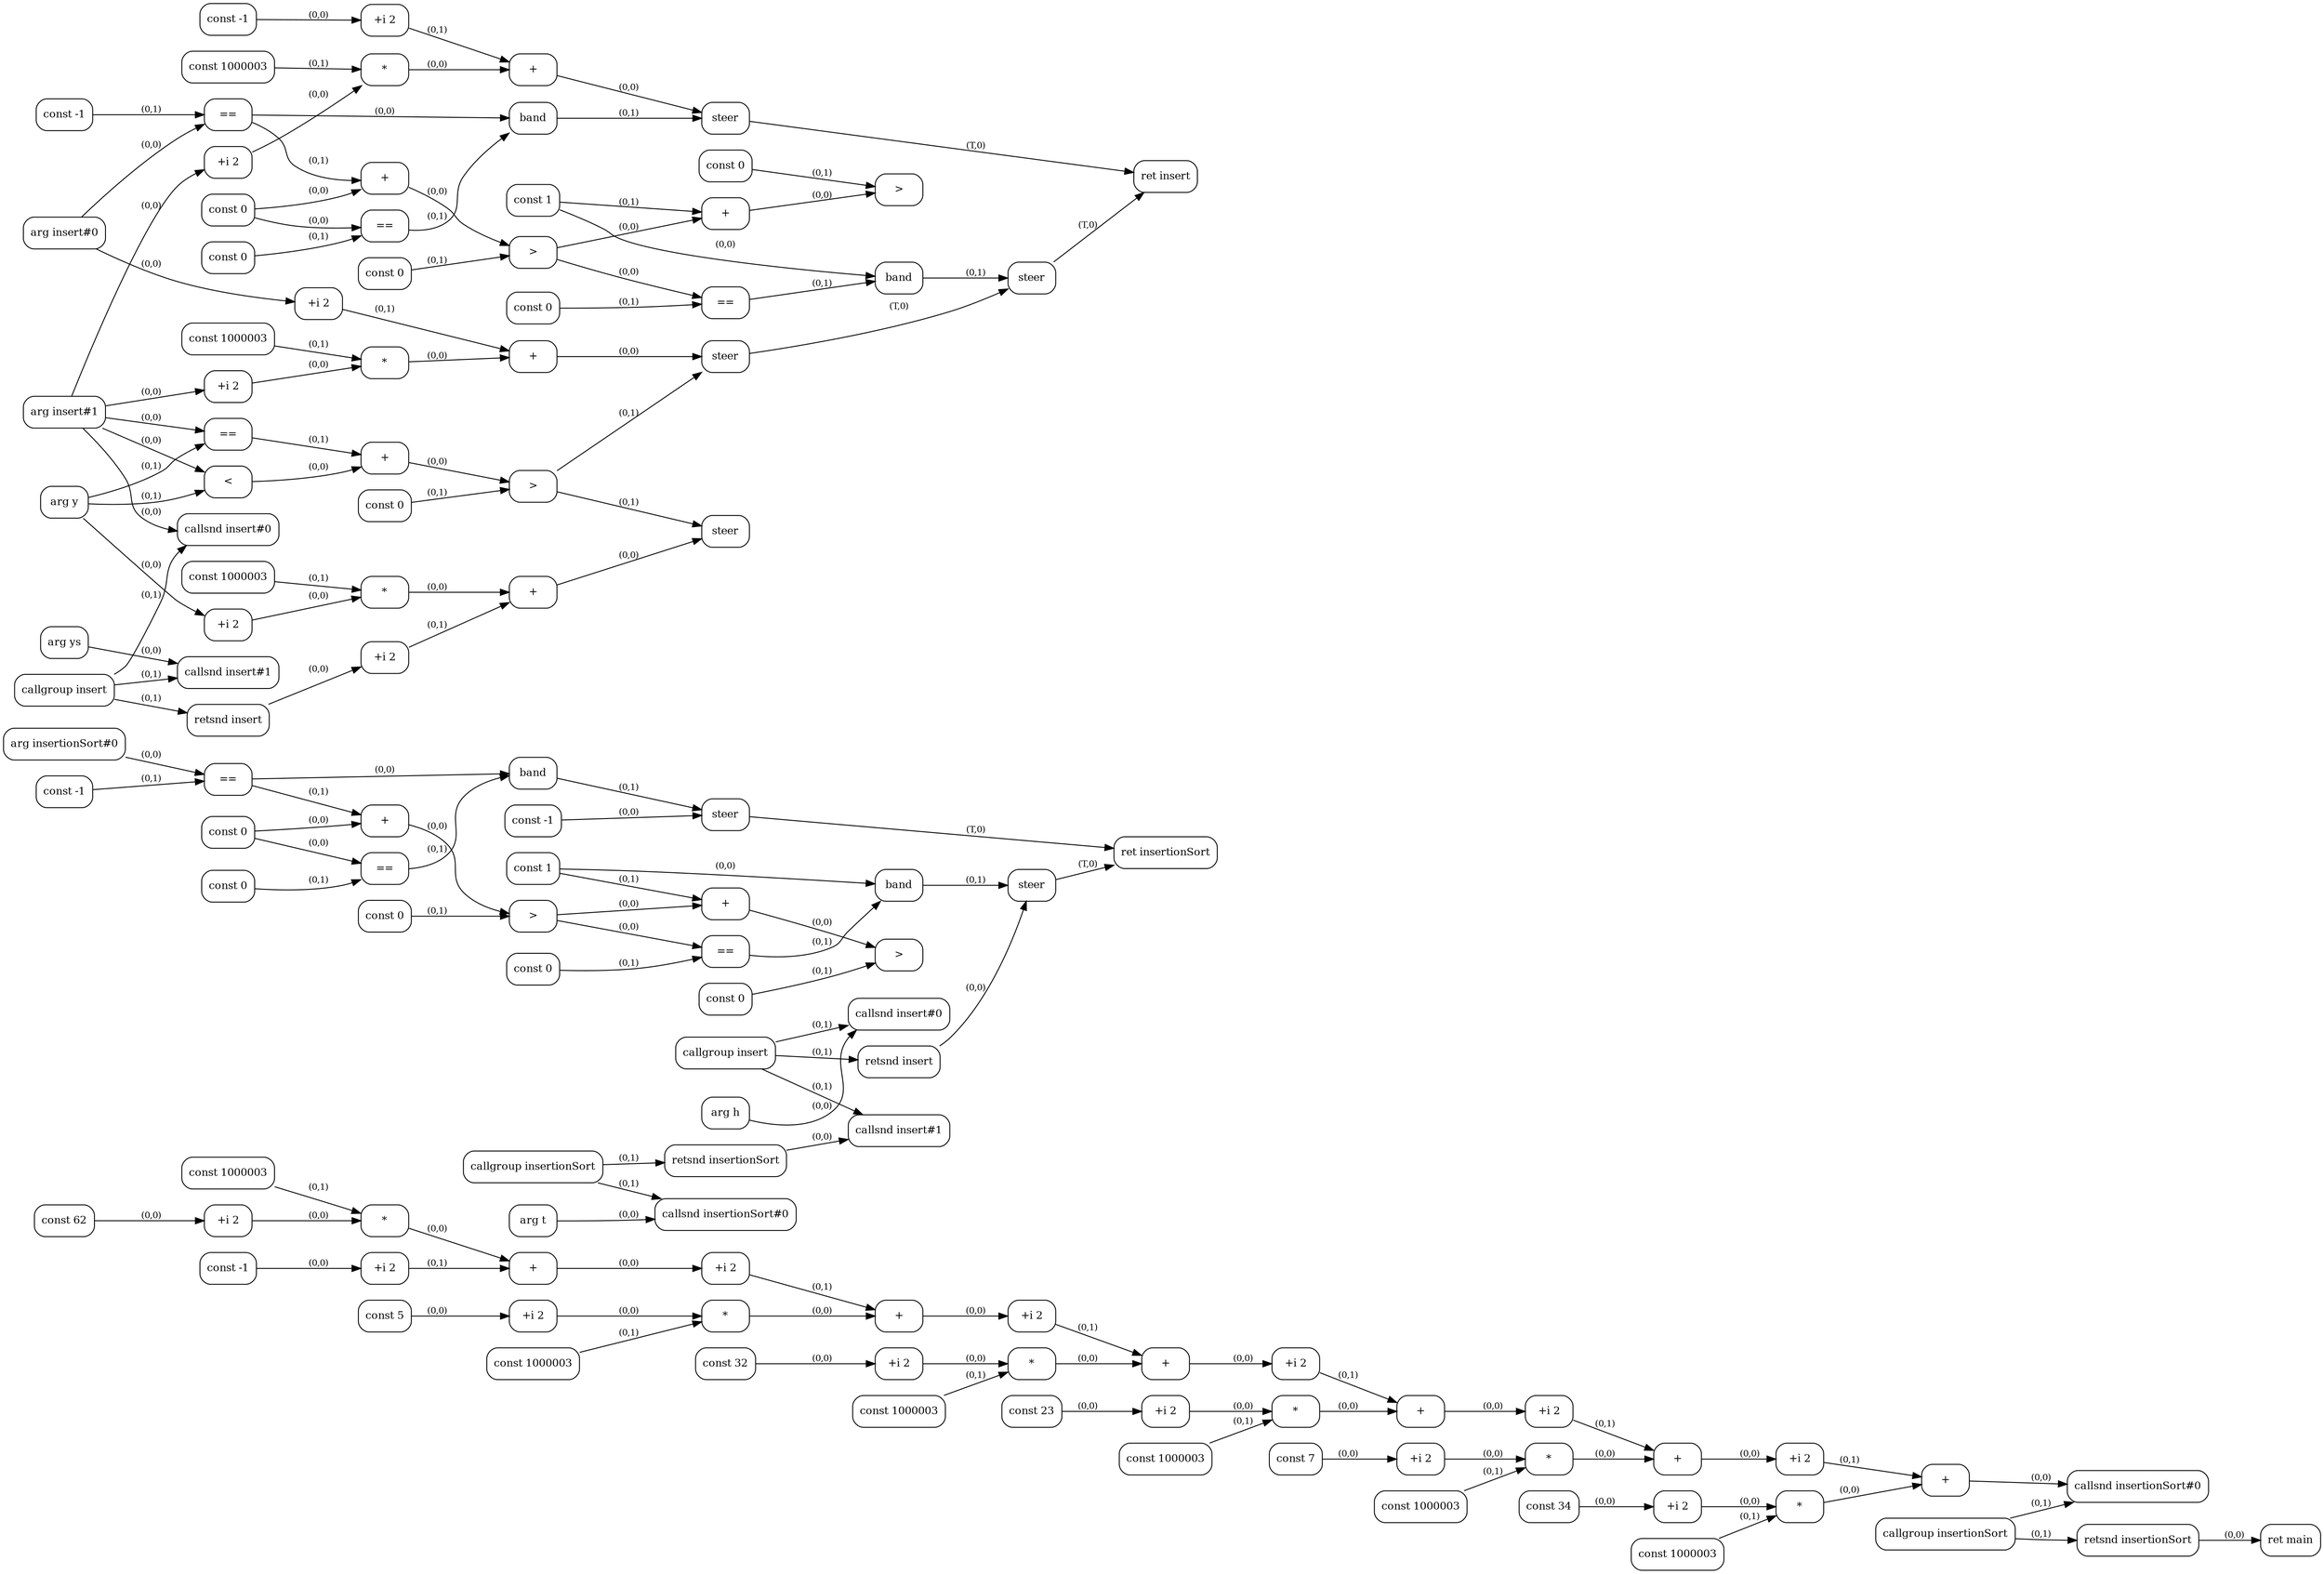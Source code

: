 digraph G {
  rankdir=LR;
  node [shape=box, style=rounded, fontsize=12];
  n0 [label="const -1"];
  n1 [label="const 34"];
  n2 [label="const 7"];
  n3 [label="const 23"];
  n4 [label="const 32"];
  n5 [label="const 5"];
  n6 [label="const 62"];
  n7 [label="+i 2"];
  n8 [label="+i 2"];
  n9 [label="const 1000003"];
  n10 [label="*"];
  n11 [label="+"];
  n12 [label="+i 2"];
  n13 [label="+i 2"];
  n14 [label="const 1000003"];
  n15 [label="*"];
  n16 [label="+"];
  n17 [label="+i 2"];
  n18 [label="+i 2"];
  n19 [label="const 1000003"];
  n20 [label="*"];
  n21 [label="+"];
  n22 [label="+i 2"];
  n23 [label="+i 2"];
  n24 [label="const 1000003"];
  n25 [label="*"];
  n26 [label="+"];
  n27 [label="+i 2"];
  n28 [label="+i 2"];
  n29 [label="const 1000003"];
  n30 [label="*"];
  n31 [label="+"];
  n32 [label="+i 2"];
  n33 [label="+i 2"];
  n34 [label="const 1000003"];
  n35 [label="*"];
  n36 [label="+"];
  n37 [label="arg insertionSort#0"];
  n38 [label="const 0"];
  n39 [label="const -1"];
  n40 [label="=="];
  n41 [label="const 0"];
  n42 [label="=="];
  n43 [label="band"];
  n44 [label="const -1"];
  n45 [label="steer"];
  n46 [label="+"];
  n47 [label="const 0"];
  n48 [label=">"];
  n49 [label="const 1"];
  n50 [label="const 0"];
  n51 [label="=="];
  n52 [label="band"];
  n53 [label="arg h"];
  n54 [label="arg t"];
  n55 [label="callgroup insertionSort"];
  n56 [label="callsnd insertionSort#0"];
  n57 [label="retsnd insertionSort"];
  n58 [label="arg insert#0"];
  n59 [label="arg insert#1"];
  n60 [label="const 0"];
  n61 [label="const -1"];
  n62 [label="=="];
  n63 [label="const 0"];
  n64 [label="=="];
  n65 [label="band"];
  n66 [label="const -1"];
  n67 [label="+i 2"];
  n68 [label="+i 2"];
  n69 [label="const 1000003"];
  n70 [label="*"];
  n71 [label="+"];
  n72 [label="steer"];
  n73 [label="+"];
  n74 [label="const 0"];
  n75 [label=">"];
  n76 [label="const 1"];
  n77 [label="const 0"];
  n78 [label="=="];
  n79 [label="band"];
  n80 [label="arg y"];
  n81 [label="<"];
  n82 [label="=="];
  n83 [label="+"];
  n84 [label="const 0"];
  n85 [label=">"];
  n86 [label="+i 2"];
  n87 [label="+i 2"];
  n88 [label="const 1000003"];
  n89 [label="*"];
  n90 [label="+"];
  n91 [label="arg ys"];
  n92 [label="callgroup insert"];
  n93 [label="callsnd insert#0"];
  n94 [label="callsnd insert#1"];
  n95 [label="retsnd insert"];
  n96 [label="+i 2"];
  n97 [label="+i 2"];
  n98 [label="const 1000003"];
  n99 [label="*"];
  n100 [label="+"];
  n101 [label="steer"];
  n102 [label="steer"];
  n103 [label="steer"];
  n104 [label="+"];
  n105 [label="const 0"];
  n106 [label=">"];
  n107 [label="ret insert"];
  n108 [label="callgroup insert"];
  n109 [label="callsnd insert#0"];
  n110 [label="callsnd insert#1"];
  n111 [label="retsnd insert"];
  n112 [label="steer"];
  n113 [label="+"];
  n114 [label="const 0"];
  n115 [label=">"];
  n116 [label="ret insertionSort"];
  n117 [label="callgroup insertionSort"];
  n118 [label="callsnd insertionSort#0"];
  n119 [label="retsnd insertionSort"];
  n120 [label="ret main"];
  n6 -> n7 [label="(0,0)", fontsize=10];
  n0 -> n8 [label="(0,0)", fontsize=10];
  n7 -> n10 [label="(0,0)", fontsize=10];
  n9 -> n10 [label="(0,1)", fontsize=10];
  n10 -> n11 [label="(0,0)", fontsize=10];
  n8 -> n11 [label="(0,1)", fontsize=10];
  n5 -> n12 [label="(0,0)", fontsize=10];
  n11 -> n13 [label="(0,0)", fontsize=10];
  n12 -> n15 [label="(0,0)", fontsize=10];
  n14 -> n15 [label="(0,1)", fontsize=10];
  n15 -> n16 [label="(0,0)", fontsize=10];
  n13 -> n16 [label="(0,1)", fontsize=10];
  n4 -> n17 [label="(0,0)", fontsize=10];
  n16 -> n18 [label="(0,0)", fontsize=10];
  n17 -> n20 [label="(0,0)", fontsize=10];
  n19 -> n20 [label="(0,1)", fontsize=10];
  n20 -> n21 [label="(0,0)", fontsize=10];
  n18 -> n21 [label="(0,1)", fontsize=10];
  n3 -> n22 [label="(0,0)", fontsize=10];
  n21 -> n23 [label="(0,0)", fontsize=10];
  n22 -> n25 [label="(0,0)", fontsize=10];
  n24 -> n25 [label="(0,1)", fontsize=10];
  n25 -> n26 [label="(0,0)", fontsize=10];
  n23 -> n26 [label="(0,1)", fontsize=10];
  n2 -> n27 [label="(0,0)", fontsize=10];
  n26 -> n28 [label="(0,0)", fontsize=10];
  n27 -> n30 [label="(0,0)", fontsize=10];
  n29 -> n30 [label="(0,1)", fontsize=10];
  n30 -> n31 [label="(0,0)", fontsize=10];
  n28 -> n31 [label="(0,1)", fontsize=10];
  n1 -> n32 [label="(0,0)", fontsize=10];
  n31 -> n33 [label="(0,0)", fontsize=10];
  n32 -> n35 [label="(0,0)", fontsize=10];
  n34 -> n35 [label="(0,1)", fontsize=10];
  n35 -> n36 [label="(0,0)", fontsize=10];
  n33 -> n36 [label="(0,1)", fontsize=10];
  n37 -> n40 [label="(0,0)", fontsize=10];
  n39 -> n40 [label="(0,1)", fontsize=10];
  n38 -> n42 [label="(0,0)", fontsize=10];
  n41 -> n42 [label="(0,1)", fontsize=10];
  n40 -> n43 [label="(0,0)", fontsize=10];
  n42 -> n43 [label="(0,1)", fontsize=10];
  n44 -> n45 [label="(0,0)", fontsize=10];
  n43 -> n45 [label="(0,1)", fontsize=10];
  n38 -> n46 [label="(0,0)", fontsize=10];
  n40 -> n46 [label="(0,1)", fontsize=10];
  n46 -> n48 [label="(0,0)", fontsize=10];
  n47 -> n48 [label="(0,1)", fontsize=10];
  n48 -> n51 [label="(0,0)", fontsize=10];
  n50 -> n51 [label="(0,1)", fontsize=10];
  n49 -> n52 [label="(0,0)", fontsize=10];
  n51 -> n52 [label="(0,1)", fontsize=10];
  n54 -> n56 [label="(0,0)", fontsize=10];
  n55 -> n56 [label="(0,1)", fontsize=10];
  n55 -> n57 [label="(0,1)", fontsize=10];
  n58 -> n62 [label="(0,0)", fontsize=10];
  n61 -> n62 [label="(0,1)", fontsize=10];
  n60 -> n64 [label="(0,0)", fontsize=10];
  n63 -> n64 [label="(0,1)", fontsize=10];
  n62 -> n65 [label="(0,0)", fontsize=10];
  n64 -> n65 [label="(0,1)", fontsize=10];
  n59 -> n67 [label="(0,0)", fontsize=10];
  n66 -> n68 [label="(0,0)", fontsize=10];
  n67 -> n70 [label="(0,0)", fontsize=10];
  n69 -> n70 [label="(0,1)", fontsize=10];
  n70 -> n71 [label="(0,0)", fontsize=10];
  n68 -> n71 [label="(0,1)", fontsize=10];
  n71 -> n72 [label="(0,0)", fontsize=10];
  n65 -> n72 [label="(0,1)", fontsize=10];
  n60 -> n73 [label="(0,0)", fontsize=10];
  n62 -> n73 [label="(0,1)", fontsize=10];
  n73 -> n75 [label="(0,0)", fontsize=10];
  n74 -> n75 [label="(0,1)", fontsize=10];
  n75 -> n78 [label="(0,0)", fontsize=10];
  n77 -> n78 [label="(0,1)", fontsize=10];
  n76 -> n79 [label="(0,0)", fontsize=10];
  n78 -> n79 [label="(0,1)", fontsize=10];
  n59 -> n81 [label="(0,0)", fontsize=10];
  n80 -> n81 [label="(0,1)", fontsize=10];
  n59 -> n82 [label="(0,0)", fontsize=10];
  n80 -> n82 [label="(0,1)", fontsize=10];
  n81 -> n83 [label="(0,0)", fontsize=10];
  n82 -> n83 [label="(0,1)", fontsize=10];
  n83 -> n85 [label="(0,0)", fontsize=10];
  n84 -> n85 [label="(0,1)", fontsize=10];
  n59 -> n86 [label="(0,0)", fontsize=10];
  n58 -> n87 [label="(0,0)", fontsize=10];
  n86 -> n89 [label="(0,0)", fontsize=10];
  n88 -> n89 [label="(0,1)", fontsize=10];
  n89 -> n90 [label="(0,0)", fontsize=10];
  n87 -> n90 [label="(0,1)", fontsize=10];
  n59 -> n93 [label="(0,0)", fontsize=10];
  n92 -> n93 [label="(0,1)", fontsize=10];
  n91 -> n94 [label="(0,0)", fontsize=10];
  n92 -> n94 [label="(0,1)", fontsize=10];
  n92 -> n95 [label="(0,1)", fontsize=10];
  n80 -> n96 [label="(0,0)", fontsize=10];
  n95 -> n97 [label="(0,0)", fontsize=10];
  n96 -> n99 [label="(0,0)", fontsize=10];
  n98 -> n99 [label="(0,1)", fontsize=10];
  n99 -> n100 [label="(0,0)", fontsize=10];
  n97 -> n100 [label="(0,1)", fontsize=10];
  n90 -> n101 [label="(0,0)", fontsize=10];
  n85 -> n101 [label="(0,1)", fontsize=10];
  n100 -> n102 [label="(0,0)", fontsize=10];
  n85 -> n102 [label="(0,1)", fontsize=10];
  n101 -> n103 [label="(T,0)", fontsize=10];
  n79 -> n103 [label="(0,1)", fontsize=10];
  n75 -> n104 [label="(0,0)", fontsize=10];
  n76 -> n104 [label="(0,1)", fontsize=10];
  n104 -> n106 [label="(0,0)", fontsize=10];
  n105 -> n106 [label="(0,1)", fontsize=10];
  n72 -> n107 [label="(T,0)", fontsize=10];
  n103 -> n107 [label="(T,0)", fontsize=10];
  n53 -> n109 [label="(0,0)", fontsize=10];
  n108 -> n109 [label="(0,1)", fontsize=10];
  n57 -> n110 [label="(0,0)", fontsize=10];
  n108 -> n110 [label="(0,1)", fontsize=10];
  n108 -> n111 [label="(0,1)", fontsize=10];
  n111 -> n112 [label="(0,0)", fontsize=10];
  n52 -> n112 [label="(0,1)", fontsize=10];
  n48 -> n113 [label="(0,0)", fontsize=10];
  n49 -> n113 [label="(0,1)", fontsize=10];
  n113 -> n115 [label="(0,0)", fontsize=10];
  n114 -> n115 [label="(0,1)", fontsize=10];
  n45 -> n116 [label="(T,0)", fontsize=10];
  n112 -> n116 [label="(T,0)", fontsize=10];
  n36 -> n118 [label="(0,0)", fontsize=10];
  n117 -> n118 [label="(0,1)", fontsize=10];
  n117 -> n119 [label="(0,1)", fontsize=10];
  n119 -> n120 [label="(0,0)", fontsize=10];
}
